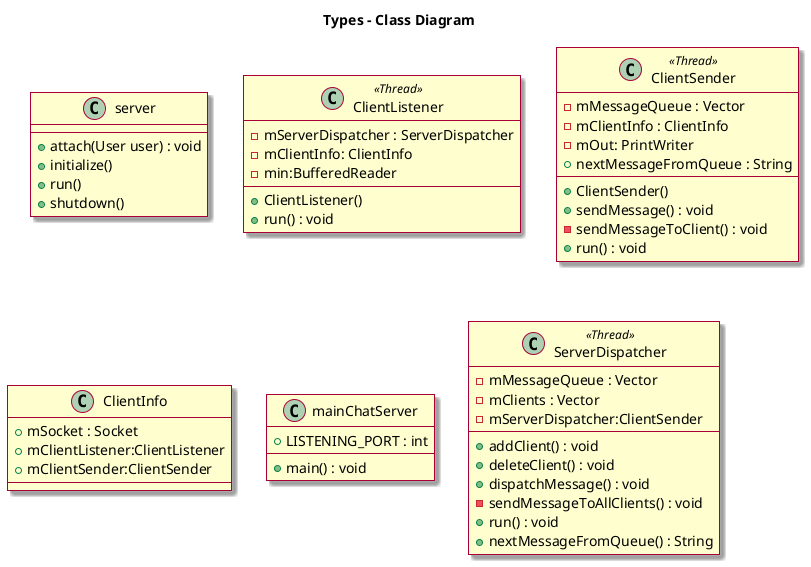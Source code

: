 @startuml

skin rose

title Types - Class Diagram


skinparam componentStyle uml2


Class server {
    +attach(User user) : void
    +initialize()
    +run()
    +shutdown()
}

Class ClientListener <<Thread>> {
    -mServerDispatcher : ServerDispatcher
    -mClientInfo: ClientInfo
    -min:BufferedReader
    +ClientListener()
    +run() : void
} 

Class ClientSender <<Thread>> { 
    -mMessageQueue : Vector
    -mClientInfo : ClientInfo
    -mOut: PrintWriter
    +ClientSender()
    +sendMessage() : void
    -sendMessageToClient() : void
    +run() : void
    +nextMessageFromQueue : String
}

Class ClientInfo {
    +mSocket : Socket
    +mClientListener:ClientListener
    +mClientSender:ClientSender
}

Class mainChatServer {
    +LISTENING_PORT : int
    +main() : void
}

Class ServerDispatcher <<Thread>> {
    -mMessageQueue : Vector
    -mClients : Vector
    -mServerDispatcher:ClientSender
    +addClient() : void
    +deleteClient() : void
    +dispatchMessage() : void
    -sendMessageToAllClients() : void
    +run() : void
    +nextMessageFromQueue() : String
}

@enduml